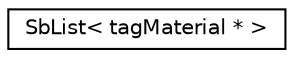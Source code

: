 digraph "Graphical Class Hierarchy"
{
 // LATEX_PDF_SIZE
  edge [fontname="Helvetica",fontsize="10",labelfontname="Helvetica",labelfontsize="10"];
  node [fontname="Helvetica",fontsize="10",shape=record];
  rankdir="LR";
  Node0 [label="SbList\< tagMaterial * \>",height=0.2,width=0.4,color="black", fillcolor="white", style="filled",URL="$classSbList.html",tooltip=" "];
}
